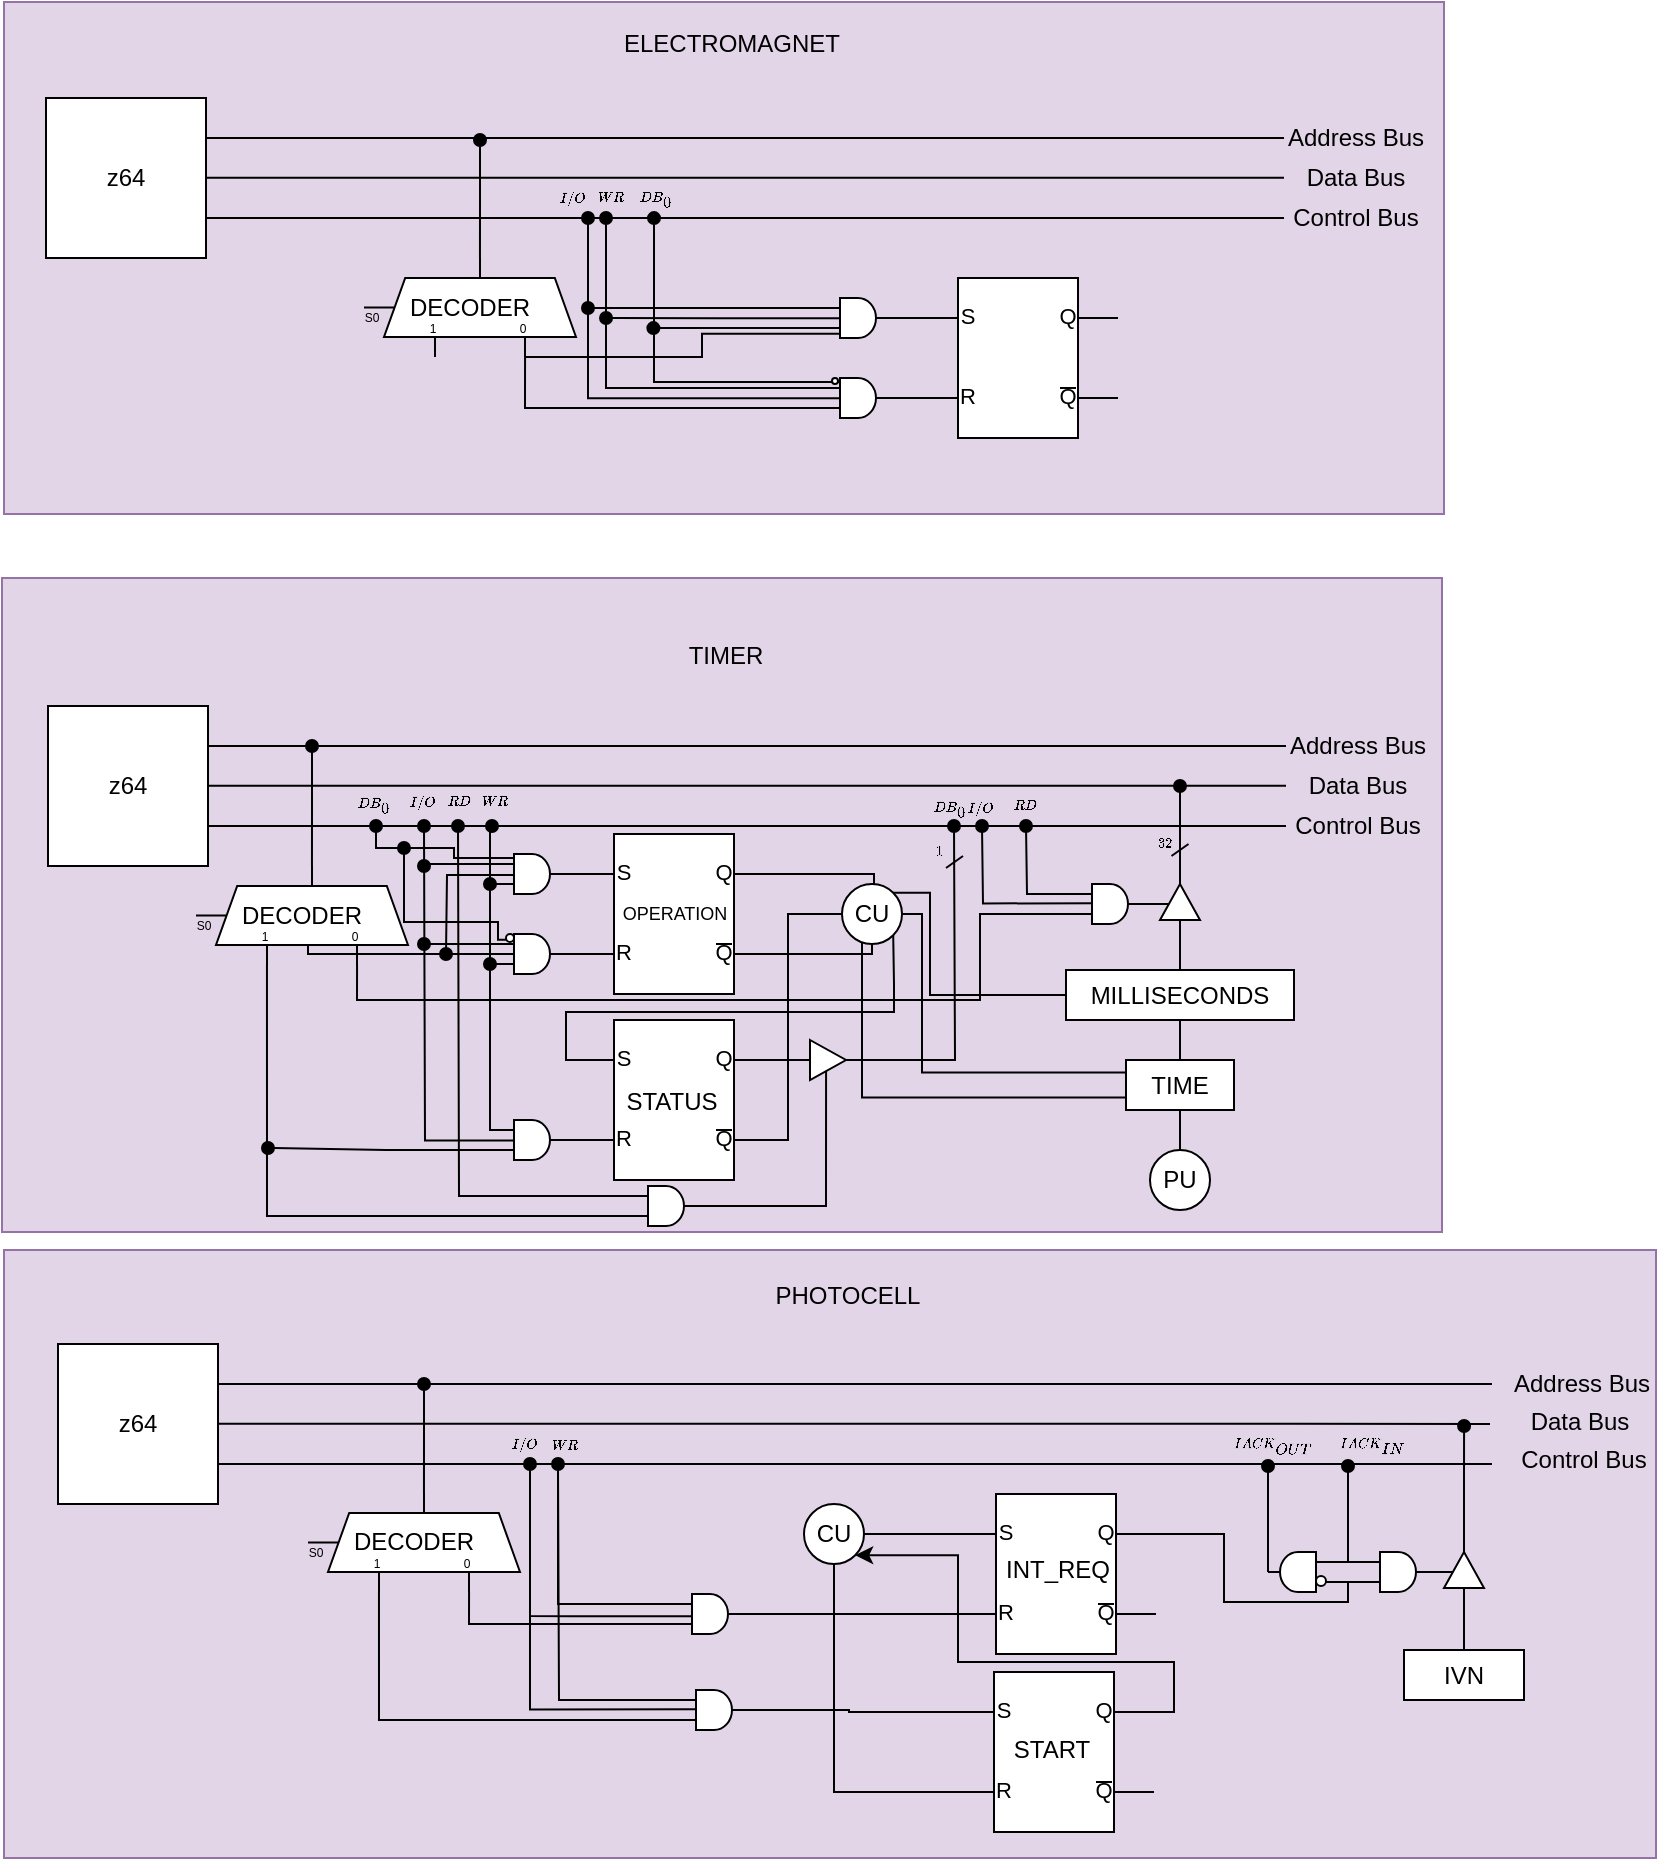 <mxfile version="24.6.4" type="device">
  <diagram name="Page-1" id="BMsLtdky9-Eu2m9CjBIF">
    <mxGraphModel dx="899" dy="384" grid="0" gridSize="1" guides="1" tooltips="1" connect="1" arrows="1" fold="1" page="0" pageScale="1" pageWidth="850" pageHeight="1100" math="1" shadow="0">
      <root>
        <mxCell id="0" />
        <mxCell id="1" parent="0" />
        <mxCell id="cthAjJGqaLLZOzj8Ev1N-224" value="" style="rounded=0;whiteSpace=wrap;html=1;fillColor=#e1d5e7;strokeColor=#9673a6;" parent="1" vertex="1">
          <mxGeometry x="64" y="736" width="826" height="304" as="geometry" />
        </mxCell>
        <mxCell id="cthAjJGqaLLZOzj8Ev1N-72" value="" style="rounded=0;whiteSpace=wrap;html=1;fillColor=#e1d5e7;strokeColor=#9673a6;" parent="1" vertex="1">
          <mxGeometry x="64" y="112" width="720" height="256" as="geometry" />
        </mxCell>
        <mxCell id="cthAjJGqaLLZOzj8Ev1N-9" style="edgeStyle=orthogonalEdgeStyle;rounded=0;orthogonalLoop=1;jettySize=auto;html=1;exitX=1;exitY=0.75;exitDx=0;exitDy=0;endArrow=none;endFill=0;" parent="1" source="cthAjJGqaLLZOzj8Ev1N-1" edge="1">
          <mxGeometry relative="1" as="geometry">
            <mxPoint x="704" y="220" as="targetPoint" />
          </mxGeometry>
        </mxCell>
        <mxCell id="cthAjJGqaLLZOzj8Ev1N-10" style="edgeStyle=orthogonalEdgeStyle;rounded=0;orthogonalLoop=1;jettySize=auto;html=1;endArrow=none;endFill=0;" parent="1" edge="1">
          <mxGeometry relative="1" as="geometry">
            <mxPoint x="655" y="199.85" as="targetPoint" />
            <mxPoint x="116" y="199.85" as="sourcePoint" />
            <Array as="points">
              <mxPoint x="704" y="199.85" />
            </Array>
          </mxGeometry>
        </mxCell>
        <mxCell id="cthAjJGqaLLZOzj8Ev1N-11" style="edgeStyle=orthogonalEdgeStyle;rounded=0;orthogonalLoop=1;jettySize=auto;html=1;exitX=1;exitY=0.25;exitDx=0;exitDy=0;endArrow=none;endFill=0;" parent="1" source="cthAjJGqaLLZOzj8Ev1N-1" edge="1">
          <mxGeometry relative="1" as="geometry">
            <mxPoint x="704" y="180" as="targetPoint" />
          </mxGeometry>
        </mxCell>
        <mxCell id="cthAjJGqaLLZOzj8Ev1N-1" value="z64" style="rounded=0;whiteSpace=wrap;html=1;" parent="1" vertex="1">
          <mxGeometry x="85" y="160" width="80" height="80" as="geometry" />
        </mxCell>
        <mxCell id="cthAjJGqaLLZOzj8Ev1N-6" value="Address Bus" style="text;html=1;align=center;verticalAlign=middle;whiteSpace=wrap;rounded=0;" parent="1" vertex="1">
          <mxGeometry x="700" y="170" width="80" height="20" as="geometry" />
        </mxCell>
        <mxCell id="cthAjJGqaLLZOzj8Ev1N-7" value="Data Bus" style="text;html=1;align=center;verticalAlign=middle;whiteSpace=wrap;rounded=0;" parent="1" vertex="1">
          <mxGeometry x="700" y="190" width="80" height="20" as="geometry" />
        </mxCell>
        <mxCell id="cthAjJGqaLLZOzj8Ev1N-8" value="Control Bus" style="text;html=1;align=center;verticalAlign=middle;whiteSpace=wrap;rounded=0;" parent="1" vertex="1">
          <mxGeometry x="700" y="210" width="80" height="20" as="geometry" />
        </mxCell>
        <mxCell id="cthAjJGqaLLZOzj8Ev1N-37" style="edgeStyle=orthogonalEdgeStyle;rounded=0;orthogonalLoop=1;jettySize=auto;html=1;exitX=0;exitY=0.453;exitDx=0;exitDy=0;exitPerimeter=0;endArrow=oval;endFill=1;" parent="1" source="cthAjJGqaLLZOzj8Ev1N-36" edge="1">
          <mxGeometry relative="1" as="geometry">
            <mxPoint x="302" y="181" as="targetPoint" />
          </mxGeometry>
        </mxCell>
        <mxCell id="cthAjJGqaLLZOzj8Ev1N-36" value="DECODER" style="shadow=0;dashed=0;align=center;html=1;strokeWidth=1;shape=mxgraph.electrical.abstract.mux2;operation=demux;whiteSpace=wrap;direction=south;" parent="1" vertex="1">
          <mxGeometry x="244" y="240" width="106" height="49.5" as="geometry" />
        </mxCell>
        <mxCell id="cthAjJGqaLLZOzj8Ev1N-40" style="edgeStyle=orthogonalEdgeStyle;rounded=0;orthogonalLoop=1;jettySize=auto;html=1;exitX=0;exitY=0.25;exitDx=0;exitDy=0;exitPerimeter=0;endArrow=oval;endFill=1;" parent="1" source="cthAjJGqaLLZOzj8Ev1N-38" edge="1">
          <mxGeometry relative="1" as="geometry">
            <mxPoint x="365" y="220" as="targetPoint" />
            <Array as="points">
              <mxPoint x="365" y="305" />
            </Array>
          </mxGeometry>
        </mxCell>
        <mxCell id="cthAjJGqaLLZOzj8Ev1N-41" style="edgeStyle=orthogonalEdgeStyle;rounded=0;orthogonalLoop=1;jettySize=auto;html=1;exitX=0.226;exitY=0.505;exitDx=0;exitDy=0;exitPerimeter=0;endArrow=oval;endFill=1;" parent="1" source="cthAjJGqaLLZOzj8Ev1N-38" edge="1">
          <mxGeometry relative="1" as="geometry">
            <mxPoint x="356" y="220" as="targetPoint" />
            <Array as="points">
              <mxPoint x="356" y="310" />
            </Array>
          </mxGeometry>
        </mxCell>
        <mxCell id="wKogU1dmcoLy__WhJEIz-3" style="edgeStyle=orthogonalEdgeStyle;rounded=0;orthogonalLoop=1;jettySize=auto;html=1;endArrow=oval;endFill=1;exitX=0.211;exitY=0.407;exitDx=0;exitDy=0;exitPerimeter=0;" edge="1" parent="1" source="cthAjJGqaLLZOzj8Ev1N-38">
          <mxGeometry relative="1" as="geometry">
            <mxPoint x="389.003" y="220.056" as="targetPoint" />
            <Array as="points">
              <mxPoint x="482" y="302" />
              <mxPoint x="389" y="302" />
            </Array>
          </mxGeometry>
        </mxCell>
        <mxCell id="cthAjJGqaLLZOzj8Ev1N-38" value="" style="verticalLabelPosition=bottom;shadow=0;dashed=0;align=center;html=1;verticalAlign=top;shape=mxgraph.electrical.logic_gates.logic_gate;operation=and;direction=east;" parent="1" vertex="1">
          <mxGeometry x="476" y="300" width="30" height="20" as="geometry" />
        </mxCell>
        <mxCell id="cthAjJGqaLLZOzj8Ev1N-39" style="edgeStyle=orthogonalEdgeStyle;rounded=0;orthogonalLoop=1;jettySize=auto;html=1;exitX=1;exitY=0.212;exitDx=0;exitDy=3;exitPerimeter=0;entryX=0;entryY=0.75;entryDx=0;entryDy=0;entryPerimeter=0;endArrow=none;endFill=0;" parent="1" source="cthAjJGqaLLZOzj8Ev1N-36" target="cthAjJGqaLLZOzj8Ev1N-38" edge="1">
          <mxGeometry relative="1" as="geometry">
            <Array as="points">
              <mxPoint x="325" y="315" />
            </Array>
          </mxGeometry>
        </mxCell>
        <mxCell id="cthAjJGqaLLZOzj8Ev1N-42" value="$$I/O$$" style="text;html=1;align=center;verticalAlign=middle;whiteSpace=wrap;rounded=0;fontSize=6;" parent="1" vertex="1">
          <mxGeometry x="341" y="202" width="15" height="15" as="geometry" />
        </mxCell>
        <mxCell id="cthAjJGqaLLZOzj8Ev1N-43" value="$$WR$$" style="text;html=1;align=center;verticalAlign=middle;whiteSpace=wrap;rounded=0;fontSize=6;" parent="1" vertex="1">
          <mxGeometry x="360" y="202" width="15" height="15" as="geometry" />
        </mxCell>
        <mxCell id="cthAjJGqaLLZOzj8Ev1N-47" value="" style="verticalLabelPosition=bottom;shadow=0;dashed=0;align=center;html=1;verticalAlign=top;shape=mxgraph.electrical.logic_gates.rs_latch;" parent="1" vertex="1">
          <mxGeometry x="521" y="250" width="100" height="80" as="geometry" />
        </mxCell>
        <mxCell id="cthAjJGqaLLZOzj8Ev1N-48" style="edgeStyle=orthogonalEdgeStyle;rounded=0;orthogonalLoop=1;jettySize=auto;html=1;entryX=0;entryY=0.75;entryDx=0;entryDy=0;entryPerimeter=0;endArrow=none;endFill=0;" parent="1" source="cthAjJGqaLLZOzj8Ev1N-38" target="cthAjJGqaLLZOzj8Ev1N-47" edge="1">
          <mxGeometry relative="1" as="geometry" />
        </mxCell>
        <mxCell id="cthAjJGqaLLZOzj8Ev1N-73" value="ELECTROMAGNET" style="text;html=1;align=center;verticalAlign=middle;whiteSpace=wrap;rounded=0;" parent="1" vertex="1">
          <mxGeometry x="366" y="118" width="124" height="30" as="geometry" />
        </mxCell>
        <mxCell id="cthAjJGqaLLZOzj8Ev1N-74" value="" style="rounded=0;whiteSpace=wrap;html=1;fillColor=#e1d5e7;strokeColor=#9673a6;" parent="1" vertex="1">
          <mxGeometry x="63" y="400" width="720" height="327" as="geometry" />
        </mxCell>
        <mxCell id="cthAjJGqaLLZOzj8Ev1N-75" style="edgeStyle=orthogonalEdgeStyle;rounded=0;orthogonalLoop=1;jettySize=auto;html=1;exitX=1;exitY=0.75;exitDx=0;exitDy=0;endArrow=none;endFill=0;" parent="1" source="cthAjJGqaLLZOzj8Ev1N-78" edge="1">
          <mxGeometry relative="1" as="geometry">
            <mxPoint x="705" y="524" as="targetPoint" />
          </mxGeometry>
        </mxCell>
        <mxCell id="cthAjJGqaLLZOzj8Ev1N-76" style="edgeStyle=orthogonalEdgeStyle;rounded=0;orthogonalLoop=1;jettySize=auto;html=1;endArrow=none;endFill=0;" parent="1" edge="1">
          <mxGeometry relative="1" as="geometry">
            <mxPoint x="656" y="503.85" as="targetPoint" />
            <mxPoint x="117" y="503.85" as="sourcePoint" />
            <Array as="points">
              <mxPoint x="705" y="503.85" />
            </Array>
          </mxGeometry>
        </mxCell>
        <mxCell id="cthAjJGqaLLZOzj8Ev1N-77" style="edgeStyle=orthogonalEdgeStyle;rounded=0;orthogonalLoop=1;jettySize=auto;html=1;exitX=1;exitY=0.25;exitDx=0;exitDy=0;endArrow=none;endFill=0;" parent="1" source="cthAjJGqaLLZOzj8Ev1N-78" edge="1">
          <mxGeometry relative="1" as="geometry">
            <mxPoint x="705" y="484" as="targetPoint" />
          </mxGeometry>
        </mxCell>
        <mxCell id="cthAjJGqaLLZOzj8Ev1N-78" value="z64" style="rounded=0;whiteSpace=wrap;html=1;" parent="1" vertex="1">
          <mxGeometry x="86" y="464" width="80" height="80" as="geometry" />
        </mxCell>
        <mxCell id="cthAjJGqaLLZOzj8Ev1N-79" value="Address Bus" style="text;html=1;align=center;verticalAlign=middle;whiteSpace=wrap;rounded=0;" parent="1" vertex="1">
          <mxGeometry x="701" y="474" width="80" height="20" as="geometry" />
        </mxCell>
        <mxCell id="cthAjJGqaLLZOzj8Ev1N-80" value="Data Bus" style="text;html=1;align=center;verticalAlign=middle;whiteSpace=wrap;rounded=0;" parent="1" vertex="1">
          <mxGeometry x="701" y="494" width="80" height="20" as="geometry" />
        </mxCell>
        <mxCell id="cthAjJGqaLLZOzj8Ev1N-81" value="Control Bus" style="text;html=1;align=center;verticalAlign=middle;whiteSpace=wrap;rounded=0;" parent="1" vertex="1">
          <mxGeometry x="701" y="514" width="80" height="20" as="geometry" />
        </mxCell>
        <mxCell id="wKogU1dmcoLy__WhJEIz-61" style="edgeStyle=orthogonalEdgeStyle;rounded=0;orthogonalLoop=1;jettySize=auto;html=1;exitX=0;exitY=0.25;exitDx=0;exitDy=0;exitPerimeter=0;endArrow=oval;endFill=1;" edge="1" parent="1" source="cthAjJGqaLLZOzj8Ev1N-85">
          <mxGeometry relative="1" as="geometry">
            <mxPoint x="274" y="544" as="targetPoint" />
          </mxGeometry>
        </mxCell>
        <mxCell id="wKogU1dmcoLy__WhJEIz-62" style="edgeStyle=orthogonalEdgeStyle;rounded=0;orthogonalLoop=1;jettySize=auto;html=1;exitX=0;exitY=0.75;exitDx=0;exitDy=0;exitPerimeter=0;endArrow=oval;endFill=1;" edge="1" parent="1" source="cthAjJGqaLLZOzj8Ev1N-85">
          <mxGeometry relative="1" as="geometry">
            <mxPoint x="307" y="552.917" as="targetPoint" />
          </mxGeometry>
        </mxCell>
        <mxCell id="wKogU1dmcoLy__WhJEIz-66" style="edgeStyle=orthogonalEdgeStyle;rounded=0;orthogonalLoop=1;jettySize=auto;html=1;endArrow=oval;endFill=1;exitX=0.245;exitY=0.525;exitDx=0;exitDy=0;exitPerimeter=0;" edge="1" parent="1" source="cthAjJGqaLLZOzj8Ev1N-85">
          <mxGeometry relative="1" as="geometry">
            <mxPoint x="285" y="588" as="targetPoint" />
          </mxGeometry>
        </mxCell>
        <mxCell id="wKogU1dmcoLy__WhJEIz-68" style="edgeStyle=orthogonalEdgeStyle;rounded=0;orthogonalLoop=1;jettySize=auto;html=1;exitX=0.232;exitY=0.099;exitDx=0;exitDy=0;exitPerimeter=0;endArrow=oval;endFill=1;" edge="1" parent="1" source="cthAjJGqaLLZOzj8Ev1N-85">
          <mxGeometry relative="1" as="geometry">
            <mxPoint x="264" y="535" as="targetPoint" />
            <Array as="points">
              <mxPoint x="289" y="540" />
              <mxPoint x="289" y="535" />
            </Array>
          </mxGeometry>
        </mxCell>
        <mxCell id="cthAjJGqaLLZOzj8Ev1N-85" value="" style="verticalLabelPosition=bottom;shadow=0;dashed=0;align=center;html=1;verticalAlign=top;shape=mxgraph.electrical.logic_gates.logic_gate;operation=and;direction=east;" parent="1" vertex="1">
          <mxGeometry x="313" y="538" width="30" height="20" as="geometry" />
        </mxCell>
        <mxCell id="cthAjJGqaLLZOzj8Ev1N-95" style="edgeStyle=orthogonalEdgeStyle;rounded=0;orthogonalLoop=1;jettySize=auto;html=1;exitX=0;exitY=0.453;exitDx=0;exitDy=0;exitPerimeter=0;endArrow=oval;endFill=1;" parent="1" source="cthAjJGqaLLZOzj8Ev1N-96" edge="1">
          <mxGeometry relative="1" as="geometry">
            <mxPoint x="218" y="484" as="targetPoint" />
          </mxGeometry>
        </mxCell>
        <mxCell id="wKogU1dmcoLy__WhJEIz-40" style="edgeStyle=orthogonalEdgeStyle;rounded=0;orthogonalLoop=1;jettySize=auto;html=1;exitX=0;exitY=0.75;exitDx=0;exitDy=0;exitPerimeter=0;endArrow=oval;endFill=1;" edge="1" parent="1" source="cthAjJGqaLLZOzj8Ev1N-99">
          <mxGeometry relative="1" as="geometry">
            <mxPoint x="196" y="685" as="targetPoint" />
          </mxGeometry>
        </mxCell>
        <mxCell id="wKogU1dmcoLy__WhJEIz-41" style="edgeStyle=orthogonalEdgeStyle;rounded=0;orthogonalLoop=1;jettySize=auto;html=1;exitX=0;exitY=0.25;exitDx=0;exitDy=0;exitPerimeter=0;endArrow=oval;endFill=1;" edge="1" parent="1" source="cthAjJGqaLLZOzj8Ev1N-99">
          <mxGeometry relative="1" as="geometry">
            <mxPoint x="308" y="524" as="targetPoint" />
            <Array as="points">
              <mxPoint x="307" y="676" />
              <mxPoint x="307" y="524" />
            </Array>
          </mxGeometry>
        </mxCell>
        <mxCell id="wKogU1dmcoLy__WhJEIz-42" style="edgeStyle=orthogonalEdgeStyle;rounded=0;orthogonalLoop=1;jettySize=auto;html=1;endArrow=oval;endFill=1;exitX=0.272;exitY=0.511;exitDx=0;exitDy=0;exitPerimeter=0;" edge="1" parent="1" source="cthAjJGqaLLZOzj8Ev1N-99">
          <mxGeometry relative="1" as="geometry">
            <mxPoint x="274" y="524" as="targetPoint" />
          </mxGeometry>
        </mxCell>
        <mxCell id="cthAjJGqaLLZOzj8Ev1N-99" value="" style="verticalLabelPosition=bottom;shadow=0;dashed=0;align=center;html=1;verticalAlign=top;shape=mxgraph.electrical.logic_gates.logic_gate;operation=and;direction=east;" parent="1" vertex="1">
          <mxGeometry x="313" y="671" width="30" height="20" as="geometry" />
        </mxCell>
        <mxCell id="wKogU1dmcoLy__WhJEIz-57" style="edgeStyle=orthogonalEdgeStyle;rounded=0;orthogonalLoop=1;jettySize=auto;html=1;exitX=1;exitY=0;exitDx=0;exitDy=0;entryX=0;entryY=0.5;entryDx=0;entryDy=0;endArrow=none;endFill=0;" edge="1" parent="1" source="cthAjJGqaLLZOzj8Ev1N-103" target="wKogU1dmcoLy__WhJEIz-52">
          <mxGeometry relative="1" as="geometry">
            <Array as="points">
              <mxPoint x="527" y="557" />
              <mxPoint x="527" y="609" />
            </Array>
          </mxGeometry>
        </mxCell>
        <mxCell id="wKogU1dmcoLy__WhJEIz-58" style="edgeStyle=orthogonalEdgeStyle;rounded=0;orthogonalLoop=1;jettySize=auto;html=1;exitX=1;exitY=0.5;exitDx=0;exitDy=0;entryX=0;entryY=0.25;entryDx=0;entryDy=0;endArrow=none;endFill=0;" edge="1" parent="1" source="cthAjJGqaLLZOzj8Ev1N-103" target="wKogU1dmcoLy__WhJEIz-54">
          <mxGeometry relative="1" as="geometry">
            <Array as="points">
              <mxPoint x="523" y="568" />
              <mxPoint x="523" y="647" />
            </Array>
          </mxGeometry>
        </mxCell>
        <mxCell id="wKogU1dmcoLy__WhJEIz-59" style="edgeStyle=orthogonalEdgeStyle;rounded=0;orthogonalLoop=1;jettySize=auto;html=1;exitX=0;exitY=1;exitDx=0;exitDy=0;entryX=0;entryY=0.75;entryDx=0;entryDy=0;endArrow=none;endFill=0;" edge="1" parent="1" source="cthAjJGqaLLZOzj8Ev1N-103" target="wKogU1dmcoLy__WhJEIz-54">
          <mxGeometry relative="1" as="geometry">
            <Array as="points">
              <mxPoint x="493" y="579" />
              <mxPoint x="493" y="660" />
            </Array>
          </mxGeometry>
        </mxCell>
        <mxCell id="cthAjJGqaLLZOzj8Ev1N-103" value="CU" style="ellipse;whiteSpace=wrap;html=1;aspect=fixed;" parent="1" vertex="1">
          <mxGeometry x="483" y="553" width="30" height="30" as="geometry" />
        </mxCell>
        <mxCell id="wKogU1dmcoLy__WhJEIz-45" style="edgeStyle=orthogonalEdgeStyle;rounded=0;orthogonalLoop=1;jettySize=auto;html=1;exitX=0;exitY=0.25;exitDx=0;exitDy=0;exitPerimeter=0;entryX=1;entryY=1;entryDx=0;entryDy=0;endArrow=none;endFill=0;" edge="1" parent="1" source="cthAjJGqaLLZOzj8Ev1N-104" target="cthAjJGqaLLZOzj8Ev1N-103">
          <mxGeometry relative="1" as="geometry">
            <Array as="points">
              <mxPoint x="345" y="641" />
              <mxPoint x="345" y="617" />
              <mxPoint x="509" y="617" />
              <mxPoint x="509" y="603" />
              <mxPoint x="509" y="603" />
            </Array>
          </mxGeometry>
        </mxCell>
        <mxCell id="wKogU1dmcoLy__WhJEIz-48" style="edgeStyle=orthogonalEdgeStyle;rounded=0;orthogonalLoop=1;jettySize=auto;html=1;exitX=1;exitY=0.25;exitDx=0;exitDy=0;exitPerimeter=0;entryX=0;entryY=0.5;entryDx=0;entryDy=0;endArrow=none;endFill=0;" edge="1" parent="1" source="cthAjJGqaLLZOzj8Ev1N-104" target="wKogU1dmcoLy__WhJEIz-35">
          <mxGeometry relative="1" as="geometry">
            <Array as="points">
              <mxPoint x="457" y="641" />
              <mxPoint x="457" y="641" />
            </Array>
          </mxGeometry>
        </mxCell>
        <mxCell id="wKogU1dmcoLy__WhJEIz-49" style="edgeStyle=orthogonalEdgeStyle;rounded=0;orthogonalLoop=1;jettySize=auto;html=1;exitX=1;exitY=0.75;exitDx=0;exitDy=0;exitPerimeter=0;entryX=0;entryY=0.5;entryDx=0;entryDy=0;endArrow=none;endFill=0;" edge="1" parent="1" source="cthAjJGqaLLZOzj8Ev1N-104" target="cthAjJGqaLLZOzj8Ev1N-103">
          <mxGeometry relative="1" as="geometry">
            <Array as="points">
              <mxPoint x="456" y="681" />
              <mxPoint x="456" y="568" />
            </Array>
          </mxGeometry>
        </mxCell>
        <mxCell id="cthAjJGqaLLZOzj8Ev1N-104" value="" style="verticalLabelPosition=bottom;shadow=0;dashed=0;align=center;html=1;verticalAlign=top;shape=mxgraph.electrical.logic_gates.rs_latch;" parent="1" vertex="1">
          <mxGeometry x="349" y="621" width="100" height="80" as="geometry" />
        </mxCell>
        <mxCell id="cthAjJGqaLLZOzj8Ev1N-116" value="TIMER" style="text;html=1;align=center;verticalAlign=middle;whiteSpace=wrap;rounded=0;" parent="1" vertex="1">
          <mxGeometry x="353" y="424" width="144" height="30" as="geometry" />
        </mxCell>
        <mxCell id="cthAjJGqaLLZOzj8Ev1N-119" value="" style="endArrow=none;html=1;rounded=0;" parent="1" edge="1">
          <mxGeometry width="50" height="50" relative="1" as="geometry">
            <mxPoint x="647.75" y="539" as="sourcePoint" />
            <mxPoint x="656.25" y="533" as="targetPoint" />
          </mxGeometry>
        </mxCell>
        <mxCell id="cthAjJGqaLLZOzj8Ev1N-120" value="$$32$$" style="text;html=1;align=center;verticalAlign=middle;whiteSpace=wrap;rounded=0;fontSize=6;" parent="1" vertex="1">
          <mxGeometry x="637" y="525" width="15" height="15" as="geometry" />
        </mxCell>
        <mxCell id="cthAjJGqaLLZOzj8Ev1N-127" value="$$I/O$$" style="text;html=1;align=center;verticalAlign=middle;whiteSpace=wrap;rounded=0;fontSize=6;" parent="1" vertex="1">
          <mxGeometry x="266" y="504" width="15" height="15" as="geometry" />
        </mxCell>
        <mxCell id="cthAjJGqaLLZOzj8Ev1N-128" value="$$WR$$" style="text;html=1;align=center;verticalAlign=middle;whiteSpace=wrap;rounded=0;fontSize=6;" parent="1" vertex="1">
          <mxGeometry x="302" y="504" width="15" height="15" as="geometry" />
        </mxCell>
        <mxCell id="cthAjJGqaLLZOzj8Ev1N-133" style="edgeStyle=orthogonalEdgeStyle;rounded=0;orthogonalLoop=1;jettySize=auto;html=1;endArrow=oval;endFill=1;" parent="1" source="cthAjJGqaLLZOzj8Ev1N-131" edge="1">
          <mxGeometry relative="1" as="geometry">
            <mxPoint x="652" y="504" as="targetPoint" />
          </mxGeometry>
        </mxCell>
        <mxCell id="cthAjJGqaLLZOzj8Ev1N-137" style="edgeStyle=orthogonalEdgeStyle;rounded=0;orthogonalLoop=1;jettySize=auto;html=1;endArrow=oval;endFill=1;exitX=0.241;exitY=0.483;exitDx=0;exitDy=0;exitPerimeter=0;" parent="1" source="cthAjJGqaLLZOzj8Ev1N-135" edge="1">
          <mxGeometry relative="1" as="geometry">
            <mxPoint x="553" y="524" as="targetPoint" />
          </mxGeometry>
        </mxCell>
        <mxCell id="cthAjJGqaLLZOzj8Ev1N-138" style="edgeStyle=orthogonalEdgeStyle;rounded=0;orthogonalLoop=1;jettySize=auto;html=1;exitX=0;exitY=0.25;exitDx=0;exitDy=0;exitPerimeter=0;endArrow=oval;endFill=1;" parent="1" source="cthAjJGqaLLZOzj8Ev1N-135" edge="1">
          <mxGeometry relative="1" as="geometry">
            <mxPoint x="575" y="524" as="targetPoint" />
          </mxGeometry>
        </mxCell>
        <mxCell id="cthAjJGqaLLZOzj8Ev1N-135" value="" style="verticalLabelPosition=bottom;shadow=0;dashed=0;align=center;html=1;verticalAlign=top;shape=mxgraph.electrical.logic_gates.logic_gate;operation=and;direction=east;" parent="1" vertex="1">
          <mxGeometry x="602" y="553" width="30" height="20" as="geometry" />
        </mxCell>
        <mxCell id="cthAjJGqaLLZOzj8Ev1N-136" style="edgeStyle=orthogonalEdgeStyle;rounded=0;orthogonalLoop=1;jettySize=auto;html=1;exitX=1;exitY=0.212;exitDx=0;exitDy=3;exitPerimeter=0;entryX=0;entryY=0.75;entryDx=0;entryDy=0;entryPerimeter=0;endArrow=none;endFill=0;" parent="1" source="cthAjJGqaLLZOzj8Ev1N-96" target="cthAjJGqaLLZOzj8Ev1N-135" edge="1">
          <mxGeometry relative="1" as="geometry">
            <Array as="points">
              <mxPoint x="241" y="611" />
              <mxPoint x="552" y="611" />
              <mxPoint x="552" y="568" />
            </Array>
          </mxGeometry>
        </mxCell>
        <mxCell id="cthAjJGqaLLZOzj8Ev1N-139" value="$$I/O$$" style="text;html=1;align=center;verticalAlign=middle;whiteSpace=wrap;rounded=0;fontSize=6;" parent="1" vertex="1">
          <mxGeometry x="545" y="507" width="15" height="15" as="geometry" />
        </mxCell>
        <mxCell id="cthAjJGqaLLZOzj8Ev1N-140" value="$$RD$$" style="text;html=1;align=center;verticalAlign=middle;whiteSpace=wrap;rounded=0;fontSize=6;" parent="1" vertex="1">
          <mxGeometry x="567" y="506" width="15" height="15" as="geometry" />
        </mxCell>
        <mxCell id="cthAjJGqaLLZOzj8Ev1N-141" style="edgeStyle=orthogonalEdgeStyle;rounded=0;orthogonalLoop=1;jettySize=auto;html=1;exitX=1;exitY=0.5;exitDx=0;exitDy=0;exitPerimeter=0;entryX=0.465;entryY=0.275;entryDx=0;entryDy=0;entryPerimeter=0;endArrow=none;endFill=0;" parent="1" source="cthAjJGqaLLZOzj8Ev1N-135" target="cthAjJGqaLLZOzj8Ev1N-131" edge="1">
          <mxGeometry relative="1" as="geometry" />
        </mxCell>
        <mxCell id="wKogU1dmcoLy__WhJEIz-53" style="edgeStyle=orthogonalEdgeStyle;rounded=0;orthogonalLoop=1;jettySize=auto;html=1;exitX=0;exitY=0.5;exitDx=0;exitDy=0;entryX=0.5;entryY=0;entryDx=0;entryDy=0;endArrow=none;endFill=0;" edge="1" parent="1" source="cthAjJGqaLLZOzj8Ev1N-131" target="wKogU1dmcoLy__WhJEIz-52">
          <mxGeometry relative="1" as="geometry" />
        </mxCell>
        <mxCell id="cthAjJGqaLLZOzj8Ev1N-131" value="" style="verticalLabelPosition=bottom;shadow=0;dashed=0;align=center;html=1;verticalAlign=top;shape=mxgraph.electrical.logic_gates.buffer2;direction=north;" parent="1" vertex="1">
          <mxGeometry x="642" y="547" width="20" height="30" as="geometry" />
        </mxCell>
        <mxCell id="cthAjJGqaLLZOzj8Ev1N-143" style="edgeStyle=orthogonalEdgeStyle;rounded=0;orthogonalLoop=1;jettySize=auto;html=1;exitX=1;exitY=0.75;exitDx=0;exitDy=0;endArrow=none;endFill=0;" parent="1" source="cthAjJGqaLLZOzj8Ev1N-146" edge="1">
          <mxGeometry relative="1" as="geometry">
            <mxPoint x="808" y="843" as="targetPoint" />
          </mxGeometry>
        </mxCell>
        <mxCell id="cthAjJGqaLLZOzj8Ev1N-144" style="edgeStyle=orthogonalEdgeStyle;rounded=0;orthogonalLoop=1;jettySize=auto;html=1;endArrow=none;endFill=0;" parent="1" edge="1">
          <mxGeometry relative="1" as="geometry">
            <mxPoint x="807" y="823" as="targetPoint" />
            <mxPoint x="122" y="822.85" as="sourcePoint" />
            <Array as="points">
              <mxPoint x="710" y="822.85" />
            </Array>
          </mxGeometry>
        </mxCell>
        <mxCell id="cthAjJGqaLLZOzj8Ev1N-145" style="edgeStyle=orthogonalEdgeStyle;rounded=0;orthogonalLoop=1;jettySize=auto;html=1;exitX=1;exitY=0.25;exitDx=0;exitDy=0;endArrow=none;endFill=0;" parent="1" source="cthAjJGqaLLZOzj8Ev1N-146" edge="1">
          <mxGeometry relative="1" as="geometry">
            <mxPoint x="808" y="803" as="targetPoint" />
          </mxGeometry>
        </mxCell>
        <mxCell id="cthAjJGqaLLZOzj8Ev1N-146" value="z64" style="rounded=0;whiteSpace=wrap;html=1;" parent="1" vertex="1">
          <mxGeometry x="91" y="783" width="80" height="80" as="geometry" />
        </mxCell>
        <mxCell id="cthAjJGqaLLZOzj8Ev1N-147" value="Address Bus" style="text;html=1;align=center;verticalAlign=middle;whiteSpace=wrap;rounded=0;" parent="1" vertex="1">
          <mxGeometry x="813" y="793" width="80" height="20" as="geometry" />
        </mxCell>
        <mxCell id="cthAjJGqaLLZOzj8Ev1N-148" value="Data Bus" style="text;html=1;align=center;verticalAlign=middle;whiteSpace=wrap;rounded=0;" parent="1" vertex="1">
          <mxGeometry x="812" y="812" width="80" height="20" as="geometry" />
        </mxCell>
        <mxCell id="cthAjJGqaLLZOzj8Ev1N-149" value="Control Bus" style="text;html=1;align=center;verticalAlign=middle;whiteSpace=wrap;rounded=0;" parent="1" vertex="1">
          <mxGeometry x="814" y="831" width="80" height="20" as="geometry" />
        </mxCell>
        <mxCell id="cthAjJGqaLLZOzj8Ev1N-154" style="edgeStyle=orthogonalEdgeStyle;rounded=0;orthogonalLoop=1;jettySize=auto;html=1;exitX=0;exitY=0.453;exitDx=0;exitDy=0;exitPerimeter=0;endArrow=oval;endFill=1;" parent="1" source="cthAjJGqaLLZOzj8Ev1N-155" edge="1">
          <mxGeometry relative="1" as="geometry">
            <mxPoint x="274" y="803" as="targetPoint" />
          </mxGeometry>
        </mxCell>
        <mxCell id="cthAjJGqaLLZOzj8Ev1N-156" style="edgeStyle=orthogonalEdgeStyle;rounded=0;orthogonalLoop=1;jettySize=auto;html=1;endArrow=oval;endFill=1;exitX=0;exitY=0.25;exitDx=0;exitDy=0;exitPerimeter=0;" parent="1" source="cthAjJGqaLLZOzj8Ev1N-158" edge="1">
          <mxGeometry relative="1" as="geometry">
            <mxPoint x="341" y="843" as="targetPoint" />
            <Array as="points">
              <mxPoint x="341" y="913" />
            </Array>
            <mxPoint x="348" y="913" as="sourcePoint" />
          </mxGeometry>
        </mxCell>
        <mxCell id="cthAjJGqaLLZOzj8Ev1N-157" style="edgeStyle=orthogonalEdgeStyle;rounded=0;orthogonalLoop=1;jettySize=auto;html=1;exitX=0.234;exitY=0.555;exitDx=0;exitDy=0;exitPerimeter=0;endArrow=oval;endFill=1;" parent="1" source="cthAjJGqaLLZOzj8Ev1N-158" edge="1">
          <mxGeometry relative="1" as="geometry">
            <mxPoint x="327" y="843" as="targetPoint" />
            <Array as="points">
              <mxPoint x="348" y="919" />
              <mxPoint x="327" y="919" />
            </Array>
            <mxPoint x="359.98" y="919.1" as="sourcePoint" />
          </mxGeometry>
        </mxCell>
        <mxCell id="cthAjJGqaLLZOzj8Ev1N-160" value="$$I/O$$" style="text;html=1;align=center;verticalAlign=middle;whiteSpace=wrap;rounded=0;fontSize=6;" parent="1" vertex="1">
          <mxGeometry x="317" y="825" width="15" height="15" as="geometry" />
        </mxCell>
        <mxCell id="cthAjJGqaLLZOzj8Ev1N-161" value="$$WR$$" style="text;html=1;align=center;verticalAlign=middle;whiteSpace=wrap;rounded=0;fontSize=6;" parent="1" vertex="1">
          <mxGeometry x="337" y="826" width="15" height="15" as="geometry" />
        </mxCell>
        <mxCell id="cthAjJGqaLLZOzj8Ev1N-162" value="CU" style="ellipse;whiteSpace=wrap;html=1;aspect=fixed;" parent="1" vertex="1">
          <mxGeometry x="464" y="863" width="30" height="30" as="geometry" />
        </mxCell>
        <mxCell id="wKogU1dmcoLy__WhJEIz-18" style="edgeStyle=orthogonalEdgeStyle;rounded=0;orthogonalLoop=1;jettySize=auto;html=1;exitX=1;exitY=0.25;exitDx=0;exitDy=0;exitPerimeter=0;entryX=1;entryY=1;entryDx=0;entryDy=0;endArrow=classic;endFill=1;" edge="1" parent="1" source="cthAjJGqaLLZOzj8Ev1N-164" target="cthAjJGqaLLZOzj8Ev1N-162">
          <mxGeometry relative="1" as="geometry">
            <Array as="points">
              <mxPoint x="649" y="967" />
              <mxPoint x="649" y="942" />
              <mxPoint x="541" y="942" />
              <mxPoint x="541" y="889" />
            </Array>
          </mxGeometry>
        </mxCell>
        <mxCell id="cthAjJGqaLLZOzj8Ev1N-164" value="" style="verticalLabelPosition=bottom;shadow=0;dashed=0;align=center;html=1;verticalAlign=top;shape=mxgraph.electrical.logic_gates.rs_latch;" parent="1" vertex="1">
          <mxGeometry x="539" y="947" width="100" height="80" as="geometry" />
        </mxCell>
        <mxCell id="cthAjJGqaLLZOzj8Ev1N-167" value="PHOTOCELL" style="text;html=1;align=center;verticalAlign=middle;whiteSpace=wrap;rounded=0;" parent="1" vertex="1">
          <mxGeometry x="414" y="744" width="144" height="30" as="geometry" />
        </mxCell>
        <mxCell id="cthAjJGqaLLZOzj8Ev1N-189" value="" style="verticalLabelPosition=bottom;shadow=0;dashed=0;align=center;html=1;verticalAlign=top;shape=mxgraph.electrical.logic_gates.rs_latch;" parent="1" vertex="1">
          <mxGeometry x="540" y="858" width="100" height="80" as="geometry" />
        </mxCell>
        <mxCell id="cthAjJGqaLLZOzj8Ev1N-190" value="STATUS" style="text;html=1;align=center;verticalAlign=middle;whiteSpace=wrap;rounded=0;" parent="1" vertex="1">
          <mxGeometry x="368" y="647" width="60" height="30" as="geometry" />
        </mxCell>
        <mxCell id="cthAjJGqaLLZOzj8Ev1N-192" value="INT_REQ" style="text;html=1;align=center;verticalAlign=middle;whiteSpace=wrap;rounded=0;" parent="1" vertex="1">
          <mxGeometry x="561" y="881" width="60" height="30" as="geometry" />
        </mxCell>
        <mxCell id="cthAjJGqaLLZOzj8Ev1N-193" value="START" style="text;html=1;align=center;verticalAlign=middle;whiteSpace=wrap;rounded=0;" parent="1" vertex="1">
          <mxGeometry x="558" y="971" width="60" height="30" as="geometry" />
        </mxCell>
        <mxCell id="cthAjJGqaLLZOzj8Ev1N-155" value="DECODER" style="shadow=0;dashed=0;align=center;html=1;strokeWidth=1;shape=mxgraph.electrical.abstract.mux2;operation=demux;whiteSpace=wrap;direction=south;" parent="1" vertex="1">
          <mxGeometry x="216" y="857.5" width="106" height="49.5" as="geometry" />
        </mxCell>
        <mxCell id="cthAjJGqaLLZOzj8Ev1N-215" style="edgeStyle=orthogonalEdgeStyle;rounded=0;orthogonalLoop=1;jettySize=auto;html=1;exitX=1;exitY=0.5;exitDx=0;exitDy=0;exitPerimeter=0;endArrow=oval;endFill=1;" parent="1" source="cthAjJGqaLLZOzj8Ev1N-209" edge="1">
          <mxGeometry relative="1" as="geometry">
            <mxPoint x="696" y="844" as="targetPoint" />
            <Array as="points">
              <mxPoint x="696" y="884" />
              <mxPoint x="696" y="884" />
            </Array>
          </mxGeometry>
        </mxCell>
        <mxCell id="cthAjJGqaLLZOzj8Ev1N-209" value="" style="verticalLabelPosition=bottom;shadow=0;dashed=0;align=center;html=1;verticalAlign=top;shape=mxgraph.electrical.logic_gates.logic_gate;operation=and;direction=west;" parent="1" vertex="1">
          <mxGeometry x="696" y="887" width="30" height="20" as="geometry" />
        </mxCell>
        <mxCell id="cthAjJGqaLLZOzj8Ev1N-216" style="edgeStyle=orthogonalEdgeStyle;rounded=0;orthogonalLoop=1;jettySize=auto;html=1;exitX=0;exitY=0.25;exitDx=0;exitDy=0;exitPerimeter=0;endArrow=oval;endFill=1;" parent="1" source="cthAjJGqaLLZOzj8Ev1N-210" edge="1">
          <mxGeometry relative="1" as="geometry">
            <mxPoint x="736" y="844" as="targetPoint" />
            <Array as="points">
              <mxPoint x="736" y="892" />
            </Array>
          </mxGeometry>
        </mxCell>
        <mxCell id="cthAjJGqaLLZOzj8Ev1N-210" value="" style="verticalLabelPosition=bottom;shadow=0;dashed=0;align=center;html=1;verticalAlign=top;shape=mxgraph.electrical.logic_gates.logic_gate;operation=and;direction=east;" parent="1" vertex="1">
          <mxGeometry x="746" y="887" width="30" height="20" as="geometry" />
        </mxCell>
        <mxCell id="cthAjJGqaLLZOzj8Ev1N-211" value="" style="ellipse;whiteSpace=wrap;html=1;aspect=fixed;" parent="1" vertex="1">
          <mxGeometry x="720" y="899" width="5" height="5" as="geometry" />
        </mxCell>
        <mxCell id="cthAjJGqaLLZOzj8Ev1N-212" style="edgeStyle=orthogonalEdgeStyle;rounded=0;orthogonalLoop=1;jettySize=auto;html=1;exitX=0;exitY=0.25;exitDx=0;exitDy=0;exitPerimeter=0;entryX=0;entryY=0.75;entryDx=0;entryDy=0;entryPerimeter=0;endArrow=none;endFill=0;" parent="1" source="cthAjJGqaLLZOzj8Ev1N-209" target="cthAjJGqaLLZOzj8Ev1N-210" edge="1">
          <mxGeometry relative="1" as="geometry" />
        </mxCell>
        <mxCell id="cthAjJGqaLLZOzj8Ev1N-213" style="edgeStyle=orthogonalEdgeStyle;rounded=0;orthogonalLoop=1;jettySize=auto;html=1;exitX=0;exitY=0.75;exitDx=0;exitDy=0;exitPerimeter=0;entryX=0;entryY=0.25;entryDx=0;entryDy=0;entryPerimeter=0;endArrow=none;endFill=0;" parent="1" source="cthAjJGqaLLZOzj8Ev1N-209" target="cthAjJGqaLLZOzj8Ev1N-210" edge="1">
          <mxGeometry relative="1" as="geometry" />
        </mxCell>
        <mxCell id="cthAjJGqaLLZOzj8Ev1N-214" style="edgeStyle=orthogonalEdgeStyle;rounded=0;orthogonalLoop=1;jettySize=auto;html=1;exitX=0;exitY=0.75;exitDx=0;exitDy=0;exitPerimeter=0;entryX=1;entryY=0.25;entryDx=0;entryDy=0;entryPerimeter=0;endArrow=none;endFill=0;" parent="1" source="cthAjJGqaLLZOzj8Ev1N-210" target="cthAjJGqaLLZOzj8Ev1N-189" edge="1">
          <mxGeometry relative="1" as="geometry">
            <Array as="points">
              <mxPoint x="736" y="902" />
              <mxPoint x="736" y="912" />
              <mxPoint x="674" y="912" />
              <mxPoint x="674" y="878" />
            </Array>
          </mxGeometry>
        </mxCell>
        <mxCell id="cthAjJGqaLLZOzj8Ev1N-217" value="$$IACK_{IN}$$" style="text;html=1;align=center;verticalAlign=middle;whiteSpace=wrap;rounded=0;fontSize=6;" parent="1" vertex="1">
          <mxGeometry x="731" y="826" width="35" height="15" as="geometry" />
        </mxCell>
        <mxCell id="cthAjJGqaLLZOzj8Ev1N-218" value="$$IACK_{OUT}$$" style="text;html=1;align=center;verticalAlign=middle;whiteSpace=wrap;rounded=0;fontSize=6;" parent="1" vertex="1">
          <mxGeometry x="681" y="826" width="35" height="15" as="geometry" />
        </mxCell>
        <mxCell id="cthAjJGqaLLZOzj8Ev1N-221" style="edgeStyle=orthogonalEdgeStyle;rounded=0;orthogonalLoop=1;jettySize=auto;html=1;exitX=0;exitY=0.5;exitDx=0;exitDy=0;entryX=0.5;entryY=0;entryDx=0;entryDy=0;endArrow=none;endFill=0;" parent="1" source="cthAjJGqaLLZOzj8Ev1N-219" target="cthAjJGqaLLZOzj8Ev1N-220" edge="1">
          <mxGeometry relative="1" as="geometry" />
        </mxCell>
        <mxCell id="cthAjJGqaLLZOzj8Ev1N-222" style="edgeStyle=orthogonalEdgeStyle;rounded=0;orthogonalLoop=1;jettySize=auto;html=1;exitX=1;exitY=0.5;exitDx=0;exitDy=0;endArrow=oval;endFill=1;" parent="1" source="cthAjJGqaLLZOzj8Ev1N-219" edge="1">
          <mxGeometry relative="1" as="geometry">
            <mxPoint x="794.038" y="824" as="targetPoint" />
          </mxGeometry>
        </mxCell>
        <mxCell id="cthAjJGqaLLZOzj8Ev1N-220" value="IVN" style="rounded=0;whiteSpace=wrap;html=1;" parent="1" vertex="1">
          <mxGeometry x="764" y="936" width="60" height="25" as="geometry" />
        </mxCell>
        <mxCell id="cthAjJGqaLLZOzj8Ev1N-223" style="edgeStyle=orthogonalEdgeStyle;rounded=0;orthogonalLoop=1;jettySize=auto;html=1;exitX=1;exitY=0.5;exitDx=0;exitDy=0;exitPerimeter=0;entryX=0.464;entryY=0.281;entryDx=0;entryDy=0;entryPerimeter=0;endArrow=none;endFill=0;" parent="1" source="cthAjJGqaLLZOzj8Ev1N-210" target="cthAjJGqaLLZOzj8Ev1N-219" edge="1">
          <mxGeometry relative="1" as="geometry" />
        </mxCell>
        <mxCell id="cthAjJGqaLLZOzj8Ev1N-219" value="" style="verticalLabelPosition=bottom;shadow=0;dashed=0;align=center;html=1;verticalAlign=top;shape=mxgraph.electrical.logic_gates.buffer2;direction=north;" parent="1" vertex="1">
          <mxGeometry x="784" y="881" width="20" height="30" as="geometry" />
        </mxCell>
        <mxCell id="wKogU1dmcoLy__WhJEIz-1" value="" style="shape=image;html=1;verticalAlign=top;verticalLabelPosition=bottom;labelBackgroundColor=#ffffff;imageAspect=0;aspect=fixed;image=https://cdn0.iconfinder.com/data/icons/phosphor-duotone-vol-3/256/spiral-duotone-128.png" vertex="1" parent="1">
          <mxGeometry x="616" y="250" width="37.5" height="37.5" as="geometry" />
        </mxCell>
        <mxCell id="wKogU1dmcoLy__WhJEIz-4" value="$$DB_0$$" style="text;html=1;align=center;verticalAlign=middle;whiteSpace=wrap;rounded=0;fontSize=6;" vertex="1" parent="1">
          <mxGeometry x="382" y="202" width="15" height="15" as="geometry" />
        </mxCell>
        <mxCell id="wKogU1dmcoLy__WhJEIz-5" value="" style="ellipse;whiteSpace=wrap;html=1;aspect=fixed;" vertex="1" parent="1">
          <mxGeometry x="478" y="300" width="3" height="3" as="geometry" />
        </mxCell>
        <mxCell id="wKogU1dmcoLy__WhJEIz-9" style="edgeStyle=orthogonalEdgeStyle;rounded=0;orthogonalLoop=1;jettySize=auto;html=1;exitX=0;exitY=0.25;exitDx=0;exitDy=0;exitPerimeter=0;endArrow=oval;endFill=1;" edge="1" parent="1" source="wKogU1dmcoLy__WhJEIz-7">
          <mxGeometry relative="1" as="geometry">
            <mxPoint x="356" y="265" as="targetPoint" />
          </mxGeometry>
        </mxCell>
        <mxCell id="wKogU1dmcoLy__WhJEIz-10" style="edgeStyle=orthogonalEdgeStyle;rounded=0;orthogonalLoop=1;jettySize=auto;html=1;endArrow=oval;endFill=1;exitX=0.223;exitY=0.507;exitDx=0;exitDy=0;exitPerimeter=0;" edge="1" parent="1" source="wKogU1dmcoLy__WhJEIz-7">
          <mxGeometry relative="1" as="geometry">
            <mxPoint x="365.026" y="270.0" as="targetPoint" />
          </mxGeometry>
        </mxCell>
        <mxCell id="wKogU1dmcoLy__WhJEIz-11" style="edgeStyle=orthogonalEdgeStyle;rounded=0;orthogonalLoop=1;jettySize=auto;html=1;exitX=0;exitY=0.75;exitDx=0;exitDy=0;exitPerimeter=0;endArrow=oval;endFill=1;" edge="1" parent="1" source="wKogU1dmcoLy__WhJEIz-7">
          <mxGeometry relative="1" as="geometry">
            <mxPoint x="388.697" y="275.038" as="targetPoint" />
          </mxGeometry>
        </mxCell>
        <mxCell id="wKogU1dmcoLy__WhJEIz-8" style="edgeStyle=orthogonalEdgeStyle;rounded=0;orthogonalLoop=1;jettySize=auto;html=1;exitX=1;exitY=0.5;exitDx=0;exitDy=0;exitPerimeter=0;entryX=0;entryY=0.25;entryDx=0;entryDy=0;entryPerimeter=0;endArrow=none;endFill=0;" edge="1" parent="1" source="wKogU1dmcoLy__WhJEIz-7" target="cthAjJGqaLLZOzj8Ev1N-47">
          <mxGeometry relative="1" as="geometry" />
        </mxCell>
        <mxCell id="wKogU1dmcoLy__WhJEIz-12" style="edgeStyle=orthogonalEdgeStyle;rounded=0;orthogonalLoop=1;jettySize=auto;html=1;exitX=1;exitY=0.212;exitDx=0;exitDy=3;exitPerimeter=0;entryX=0.235;entryY=0.893;entryDx=0;entryDy=0;entryPerimeter=0;endArrow=none;endFill=0;" edge="1" parent="1" source="cthAjJGqaLLZOzj8Ev1N-36" target="wKogU1dmcoLy__WhJEIz-7">
          <mxGeometry relative="1" as="geometry">
            <Array as="points">
              <mxPoint x="413" y="290" />
              <mxPoint x="413" y="278" />
            </Array>
          </mxGeometry>
        </mxCell>
        <mxCell id="wKogU1dmcoLy__WhJEIz-7" value="" style="verticalLabelPosition=bottom;shadow=0;dashed=0;align=center;html=1;verticalAlign=top;shape=mxgraph.electrical.logic_gates.logic_gate;operation=and;direction=east;" vertex="1" parent="1">
          <mxGeometry x="476" y="260" width="30" height="20" as="geometry" />
        </mxCell>
        <mxCell id="wKogU1dmcoLy__WhJEIz-14" style="edgeStyle=orthogonalEdgeStyle;rounded=0;orthogonalLoop=1;jettySize=auto;html=1;entryX=0;entryY=0.75;entryDx=0;entryDy=0;entryPerimeter=0;endArrow=none;endFill=0;" edge="1" parent="1" source="cthAjJGqaLLZOzj8Ev1N-158" target="cthAjJGqaLLZOzj8Ev1N-189">
          <mxGeometry relative="1" as="geometry" />
        </mxCell>
        <mxCell id="cthAjJGqaLLZOzj8Ev1N-158" value="" style="verticalLabelPosition=bottom;shadow=0;dashed=0;align=center;html=1;verticalAlign=top;shape=mxgraph.electrical.logic_gates.logic_gate;operation=and;direction=east;" parent="1" vertex="1">
          <mxGeometry x="402" y="908" width="30" height="20" as="geometry" />
        </mxCell>
        <mxCell id="wKogU1dmcoLy__WhJEIz-15" style="edgeStyle=orthogonalEdgeStyle;rounded=0;orthogonalLoop=1;jettySize=auto;html=1;exitX=1;exitY=0.212;exitDx=0;exitDy=3;exitPerimeter=0;entryX=0;entryY=0.75;entryDx=0;entryDy=0;entryPerimeter=0;endArrow=none;endFill=0;" edge="1" parent="1" source="cthAjJGqaLLZOzj8Ev1N-155" target="cthAjJGqaLLZOzj8Ev1N-158">
          <mxGeometry relative="1" as="geometry">
            <Array as="points">
              <mxPoint x="296" y="923" />
            </Array>
          </mxGeometry>
        </mxCell>
        <mxCell id="wKogU1dmcoLy__WhJEIz-16" style="edgeStyle=orthogonalEdgeStyle;rounded=0;orthogonalLoop=1;jettySize=auto;html=1;exitX=1;exitY=0.5;exitDx=0;exitDy=0;entryX=0;entryY=0.25;entryDx=0;entryDy=0;entryPerimeter=0;endArrow=none;endFill=0;" edge="1" parent="1" source="cthAjJGqaLLZOzj8Ev1N-162" target="cthAjJGqaLLZOzj8Ev1N-189">
          <mxGeometry relative="1" as="geometry" />
        </mxCell>
        <mxCell id="wKogU1dmcoLy__WhJEIz-17" style="edgeStyle=orthogonalEdgeStyle;rounded=0;orthogonalLoop=1;jettySize=auto;html=1;entryX=0;entryY=0.75;entryDx=0;entryDy=0;entryPerimeter=0;endArrow=none;endFill=0;" edge="1" parent="1" source="cthAjJGqaLLZOzj8Ev1N-162" target="cthAjJGqaLLZOzj8Ev1N-164">
          <mxGeometry relative="1" as="geometry">
            <Array as="points">
              <mxPoint x="479" y="1007" />
            </Array>
          </mxGeometry>
        </mxCell>
        <mxCell id="wKogU1dmcoLy__WhJEIz-23" style="edgeStyle=orthogonalEdgeStyle;rounded=0;orthogonalLoop=1;jettySize=auto;html=1;exitX=0;exitY=0.25;exitDx=0;exitDy=0;exitPerimeter=0;endArrow=none;endFill=0;" edge="1" parent="1" source="wKogU1dmcoLy__WhJEIz-19">
          <mxGeometry relative="1" as="geometry">
            <mxPoint x="341" y="845" as="targetPoint" />
          </mxGeometry>
        </mxCell>
        <mxCell id="wKogU1dmcoLy__WhJEIz-19" value="" style="verticalLabelPosition=bottom;shadow=0;dashed=0;align=center;html=1;verticalAlign=top;shape=mxgraph.electrical.logic_gates.logic_gate;operation=and;direction=east;" vertex="1" parent="1">
          <mxGeometry x="404" y="956" width="30" height="20" as="geometry" />
        </mxCell>
        <mxCell id="wKogU1dmcoLy__WhJEIz-20" style="edgeStyle=orthogonalEdgeStyle;rounded=0;orthogonalLoop=1;jettySize=auto;html=1;exitX=1;exitY=0.5;exitDx=0;exitDy=0;exitPerimeter=0;entryX=0;entryY=0.25;entryDx=0;entryDy=0;entryPerimeter=0;endArrow=none;endFill=0;" edge="1" parent="1" source="wKogU1dmcoLy__WhJEIz-19" target="cthAjJGqaLLZOzj8Ev1N-164">
          <mxGeometry relative="1" as="geometry" />
        </mxCell>
        <mxCell id="wKogU1dmcoLy__WhJEIz-21" style="edgeStyle=orthogonalEdgeStyle;rounded=0;orthogonalLoop=1;jettySize=auto;html=1;exitX=1;exitY=0.637;exitDx=0;exitDy=3;exitPerimeter=0;entryX=0;entryY=0.75;entryDx=0;entryDy=0;entryPerimeter=0;endArrow=none;endFill=0;" edge="1" parent="1" source="cthAjJGqaLLZOzj8Ev1N-155" target="wKogU1dmcoLy__WhJEIz-19">
          <mxGeometry relative="1" as="geometry" />
        </mxCell>
        <mxCell id="wKogU1dmcoLy__WhJEIz-22" style="edgeStyle=orthogonalEdgeStyle;rounded=0;orthogonalLoop=1;jettySize=auto;html=1;entryX=0.667;entryY=1.2;entryDx=0;entryDy=0;entryPerimeter=0;endArrow=none;endFill=0;exitX=0.212;exitY=0.484;exitDx=0;exitDy=0;exitPerimeter=0;" edge="1" parent="1" source="wKogU1dmcoLy__WhJEIz-19" target="cthAjJGqaLLZOzj8Ev1N-160">
          <mxGeometry relative="1" as="geometry" />
        </mxCell>
        <mxCell id="wKogU1dmcoLy__WhJEIz-24" value="PU" style="ellipse;whiteSpace=wrap;html=1;aspect=fixed;" vertex="1" parent="1">
          <mxGeometry x="637" y="686" width="30" height="30" as="geometry" />
        </mxCell>
        <mxCell id="wKogU1dmcoLy__WhJEIz-43" style="edgeStyle=orthogonalEdgeStyle;rounded=0;orthogonalLoop=1;jettySize=auto;html=1;exitX=1;exitY=0.25;exitDx=0;exitDy=0;exitPerimeter=0;entryX=0.5;entryY=0;entryDx=0;entryDy=0;endArrow=none;endFill=0;" edge="1" parent="1" source="wKogU1dmcoLy__WhJEIz-25" target="cthAjJGqaLLZOzj8Ev1N-103">
          <mxGeometry relative="1" as="geometry">
            <Array as="points">
              <mxPoint x="499" y="548" />
            </Array>
          </mxGeometry>
        </mxCell>
        <mxCell id="wKogU1dmcoLy__WhJEIz-44" style="edgeStyle=orthogonalEdgeStyle;rounded=0;orthogonalLoop=1;jettySize=auto;html=1;exitX=1;exitY=0.75;exitDx=0;exitDy=0;exitPerimeter=0;entryX=0.5;entryY=1;entryDx=0;entryDy=0;endArrow=none;endFill=0;" edge="1" parent="1" source="wKogU1dmcoLy__WhJEIz-25" target="cthAjJGqaLLZOzj8Ev1N-103">
          <mxGeometry relative="1" as="geometry">
            <Array as="points">
              <mxPoint x="498" y="588" />
            </Array>
          </mxGeometry>
        </mxCell>
        <mxCell id="wKogU1dmcoLy__WhJEIz-25" value="" style="verticalLabelPosition=bottom;shadow=0;dashed=0;align=center;html=1;verticalAlign=top;shape=mxgraph.electrical.logic_gates.rs_latch;" vertex="1" parent="1">
          <mxGeometry x="349" y="528" width="100" height="80" as="geometry" />
        </mxCell>
        <mxCell id="wKogU1dmcoLy__WhJEIz-27" value="OPERATION" style="text;html=1;align=center;verticalAlign=middle;whiteSpace=wrap;rounded=0;fontSize=9;" vertex="1" parent="1">
          <mxGeometry x="358.5" y="558" width="81" height="20" as="geometry" />
        </mxCell>
        <mxCell id="wKogU1dmcoLy__WhJEIz-28" value="$$RD$$" style="text;html=1;align=center;verticalAlign=middle;whiteSpace=wrap;rounded=0;fontSize=6;" vertex="1" parent="1">
          <mxGeometry x="284" y="504" width="15" height="15" as="geometry" />
        </mxCell>
        <mxCell id="wKogU1dmcoLy__WhJEIz-29" style="edgeStyle=orthogonalEdgeStyle;rounded=0;orthogonalLoop=1;jettySize=auto;html=1;exitX=1;exitY=0.5;exitDx=0;exitDy=0;exitPerimeter=0;entryX=0;entryY=0.75;entryDx=0;entryDy=0;entryPerimeter=0;endArrow=none;endFill=0;" edge="1" parent="1" source="cthAjJGqaLLZOzj8Ev1N-99" target="cthAjJGqaLLZOzj8Ev1N-104">
          <mxGeometry relative="1" as="geometry" />
        </mxCell>
        <mxCell id="wKogU1dmcoLy__WhJEIz-30" style="edgeStyle=orthogonalEdgeStyle;rounded=0;orthogonalLoop=1;jettySize=auto;html=1;exitX=1;exitY=0.5;exitDx=0;exitDy=0;exitPerimeter=0;entryX=0;entryY=0.25;entryDx=0;entryDy=0;entryPerimeter=0;endArrow=none;endFill=0;" edge="1" parent="1" source="cthAjJGqaLLZOzj8Ev1N-85" target="wKogU1dmcoLy__WhJEIz-25">
          <mxGeometry relative="1" as="geometry" />
        </mxCell>
        <mxCell id="wKogU1dmcoLy__WhJEIz-31" style="edgeStyle=orthogonalEdgeStyle;rounded=0;orthogonalLoop=1;jettySize=auto;html=1;exitX=1;exitY=0.5;exitDx=0;exitDy=0;exitPerimeter=0;entryX=0;entryY=0.75;entryDx=0;entryDy=0;entryPerimeter=0;endArrow=none;endFill=0;" edge="1" parent="1" source="wKogU1dmcoLy__WhJEIz-26" target="wKogU1dmcoLy__WhJEIz-25">
          <mxGeometry relative="1" as="geometry" />
        </mxCell>
        <mxCell id="wKogU1dmcoLy__WhJEIz-39" style="edgeStyle=orthogonalEdgeStyle;rounded=0;orthogonalLoop=1;jettySize=auto;html=1;exitX=0;exitY=0.25;exitDx=0;exitDy=0;exitPerimeter=0;endArrow=oval;endFill=1;" edge="1" parent="1" source="wKogU1dmcoLy__WhJEIz-33">
          <mxGeometry relative="1" as="geometry">
            <mxPoint x="291" y="524.0" as="targetPoint" />
          </mxGeometry>
        </mxCell>
        <mxCell id="wKogU1dmcoLy__WhJEIz-33" value="" style="verticalLabelPosition=bottom;shadow=0;dashed=0;align=center;html=1;verticalAlign=top;shape=mxgraph.electrical.logic_gates.logic_gate;operation=and;direction=east;" vertex="1" parent="1">
          <mxGeometry x="380" y="704" width="30" height="20" as="geometry" />
        </mxCell>
        <mxCell id="wKogU1dmcoLy__WhJEIz-46" style="edgeStyle=orthogonalEdgeStyle;rounded=0;orthogonalLoop=1;jettySize=auto;html=1;exitX=1;exitY=0.5;exitDx=0;exitDy=0;endArrow=oval;endFill=1;" edge="1" parent="1" source="wKogU1dmcoLy__WhJEIz-35">
          <mxGeometry relative="1" as="geometry">
            <mxPoint x="539" y="524" as="targetPoint" />
          </mxGeometry>
        </mxCell>
        <mxCell id="wKogU1dmcoLy__WhJEIz-35" value="" style="verticalLabelPosition=bottom;shadow=0;dashed=0;align=center;html=1;verticalAlign=top;shape=mxgraph.electrical.logic_gates.buffer2;direction=east;" vertex="1" parent="1">
          <mxGeometry x="461" y="631" width="30" height="20" as="geometry" />
        </mxCell>
        <mxCell id="wKogU1dmcoLy__WhJEIz-37" style="edgeStyle=orthogonalEdgeStyle;rounded=0;orthogonalLoop=1;jettySize=auto;html=1;exitX=1;exitY=0.5;exitDx=0;exitDy=0;exitPerimeter=0;entryX=0.468;entryY=0.77;entryDx=0;entryDy=0;entryPerimeter=0;endArrow=none;endFill=0;" edge="1" parent="1" source="wKogU1dmcoLy__WhJEIz-33" target="wKogU1dmcoLy__WhJEIz-35">
          <mxGeometry relative="1" as="geometry" />
        </mxCell>
        <mxCell id="wKogU1dmcoLy__WhJEIz-38" style="edgeStyle=orthogonalEdgeStyle;rounded=0;orthogonalLoop=1;jettySize=auto;html=1;exitX=1;exitY=0.637;exitDx=0;exitDy=3;exitPerimeter=0;entryX=0;entryY=0.75;entryDx=0;entryDy=0;entryPerimeter=0;endArrow=none;endFill=0;" edge="1" parent="1" source="cthAjJGqaLLZOzj8Ev1N-96" target="wKogU1dmcoLy__WhJEIz-33">
          <mxGeometry relative="1" as="geometry" />
        </mxCell>
        <mxCell id="wKogU1dmcoLy__WhJEIz-47" value="$$DB_0$$" style="text;html=1;align=center;verticalAlign=middle;whiteSpace=wrap;rounded=0;fontSize=6;" vertex="1" parent="1">
          <mxGeometry x="529" y="507" width="15" height="15" as="geometry" />
        </mxCell>
        <mxCell id="wKogU1dmcoLy__WhJEIz-50" value="" style="endArrow=none;html=1;rounded=0;" edge="1" parent="1">
          <mxGeometry width="50" height="50" relative="1" as="geometry">
            <mxPoint x="535" y="545" as="sourcePoint" />
            <mxPoint x="543.5" y="539" as="targetPoint" />
          </mxGeometry>
        </mxCell>
        <mxCell id="wKogU1dmcoLy__WhJEIz-51" value="$$1$$" style="text;html=1;align=center;verticalAlign=middle;whiteSpace=wrap;rounded=0;fontSize=6;" vertex="1" parent="1">
          <mxGeometry x="524" y="529" width="15" height="15" as="geometry" />
        </mxCell>
        <mxCell id="wKogU1dmcoLy__WhJEIz-55" style="edgeStyle=orthogonalEdgeStyle;rounded=0;orthogonalLoop=1;jettySize=auto;html=1;exitX=0.5;exitY=1;exitDx=0;exitDy=0;entryX=0.5;entryY=0;entryDx=0;entryDy=0;endArrow=none;endFill=0;" edge="1" parent="1" source="wKogU1dmcoLy__WhJEIz-52" target="wKogU1dmcoLy__WhJEIz-54">
          <mxGeometry relative="1" as="geometry" />
        </mxCell>
        <mxCell id="wKogU1dmcoLy__WhJEIz-52" value="MILLISECONDS" style="rounded=0;whiteSpace=wrap;html=1;" vertex="1" parent="1">
          <mxGeometry x="595" y="596" width="114" height="25" as="geometry" />
        </mxCell>
        <mxCell id="wKogU1dmcoLy__WhJEIz-56" style="edgeStyle=orthogonalEdgeStyle;rounded=0;orthogonalLoop=1;jettySize=auto;html=1;entryX=0.5;entryY=0;entryDx=0;entryDy=0;endArrow=none;endFill=0;" edge="1" parent="1" source="wKogU1dmcoLy__WhJEIz-54" target="wKogU1dmcoLy__WhJEIz-24">
          <mxGeometry relative="1" as="geometry" />
        </mxCell>
        <mxCell id="wKogU1dmcoLy__WhJEIz-54" value="TIME" style="rounded=0;whiteSpace=wrap;html=1;" vertex="1" parent="1">
          <mxGeometry x="625" y="641" width="54" height="25" as="geometry" />
        </mxCell>
        <mxCell id="wKogU1dmcoLy__WhJEIz-60" style="edgeStyle=orthogonalEdgeStyle;rounded=0;orthogonalLoop=1;jettySize=auto;html=1;entryX=0.236;entryY=0.561;entryDx=0;entryDy=0;entryPerimeter=0;exitX=0.776;exitY=0.455;exitDx=0;exitDy=0;exitPerimeter=0;endArrow=none;endFill=0;" edge="1" parent="1" source="cthAjJGqaLLZOzj8Ev1N-96" target="wKogU1dmcoLy__WhJEIz-26">
          <mxGeometry relative="1" as="geometry">
            <Array as="points">
              <mxPoint x="216" y="582" />
              <mxPoint x="216" y="588" />
              <mxPoint x="320" y="588" />
            </Array>
          </mxGeometry>
        </mxCell>
        <mxCell id="cthAjJGqaLLZOzj8Ev1N-96" value="DECODER" style="shadow=0;dashed=0;align=center;html=1;strokeWidth=1;shape=mxgraph.electrical.abstract.mux2;operation=demux;whiteSpace=wrap;direction=south;" parent="1" vertex="1">
          <mxGeometry x="160" y="544" width="106" height="49.5" as="geometry" />
        </mxCell>
        <mxCell id="wKogU1dmcoLy__WhJEIz-63" style="edgeStyle=orthogonalEdgeStyle;rounded=0;orthogonalLoop=1;jettySize=auto;html=1;exitX=0;exitY=0.25;exitDx=0;exitDy=0;exitPerimeter=0;endArrow=oval;endFill=1;" edge="1" parent="1" source="wKogU1dmcoLy__WhJEIz-26">
          <mxGeometry relative="1" as="geometry">
            <mxPoint x="274" y="582.917" as="targetPoint" />
          </mxGeometry>
        </mxCell>
        <mxCell id="wKogU1dmcoLy__WhJEIz-64" style="edgeStyle=orthogonalEdgeStyle;rounded=0;orthogonalLoop=1;jettySize=auto;html=1;exitX=0;exitY=0.75;exitDx=0;exitDy=0;exitPerimeter=0;endArrow=oval;endFill=1;" edge="1" parent="1" source="wKogU1dmcoLy__WhJEIz-26">
          <mxGeometry relative="1" as="geometry">
            <mxPoint x="307" y="592.917" as="targetPoint" />
          </mxGeometry>
        </mxCell>
        <mxCell id="wKogU1dmcoLy__WhJEIz-67" style="edgeStyle=orthogonalEdgeStyle;rounded=0;orthogonalLoop=1;jettySize=auto;html=1;exitX=0.22;exitY=0.145;exitDx=0;exitDy=0;exitPerimeter=0;endArrow=oval;endFill=1;" edge="1" parent="1" source="wKogU1dmcoLy__WhJEIz-26">
          <mxGeometry relative="1" as="geometry">
            <mxPoint x="250" y="524" as="targetPoint" />
            <Array as="points">
              <mxPoint x="311" y="581" />
              <mxPoint x="311" y="572" />
              <mxPoint x="264" y="572" />
              <mxPoint x="264" y="535" />
              <mxPoint x="250" y="535" />
            </Array>
          </mxGeometry>
        </mxCell>
        <mxCell id="wKogU1dmcoLy__WhJEIz-26" value="" style="verticalLabelPosition=bottom;shadow=0;dashed=0;align=center;html=1;verticalAlign=top;shape=mxgraph.electrical.logic_gates.logic_gate;operation=and;direction=east;" vertex="1" parent="1">
          <mxGeometry x="313" y="578" width="30" height="20" as="geometry" />
        </mxCell>
        <mxCell id="wKogU1dmcoLy__WhJEIz-65" value="$$DB_0$$" style="text;html=1;align=center;verticalAlign=middle;whiteSpace=wrap;rounded=0;fontSize=6;" vertex="1" parent="1">
          <mxGeometry x="241" y="505" width="15" height="15" as="geometry" />
        </mxCell>
        <mxCell id="wKogU1dmcoLy__WhJEIz-69" value="" style="ellipse;whiteSpace=wrap;html=1;aspect=fixed;" vertex="1" parent="1">
          <mxGeometry x="315" y="578" width="4" height="4" as="geometry" />
        </mxCell>
      </root>
    </mxGraphModel>
  </diagram>
</mxfile>
